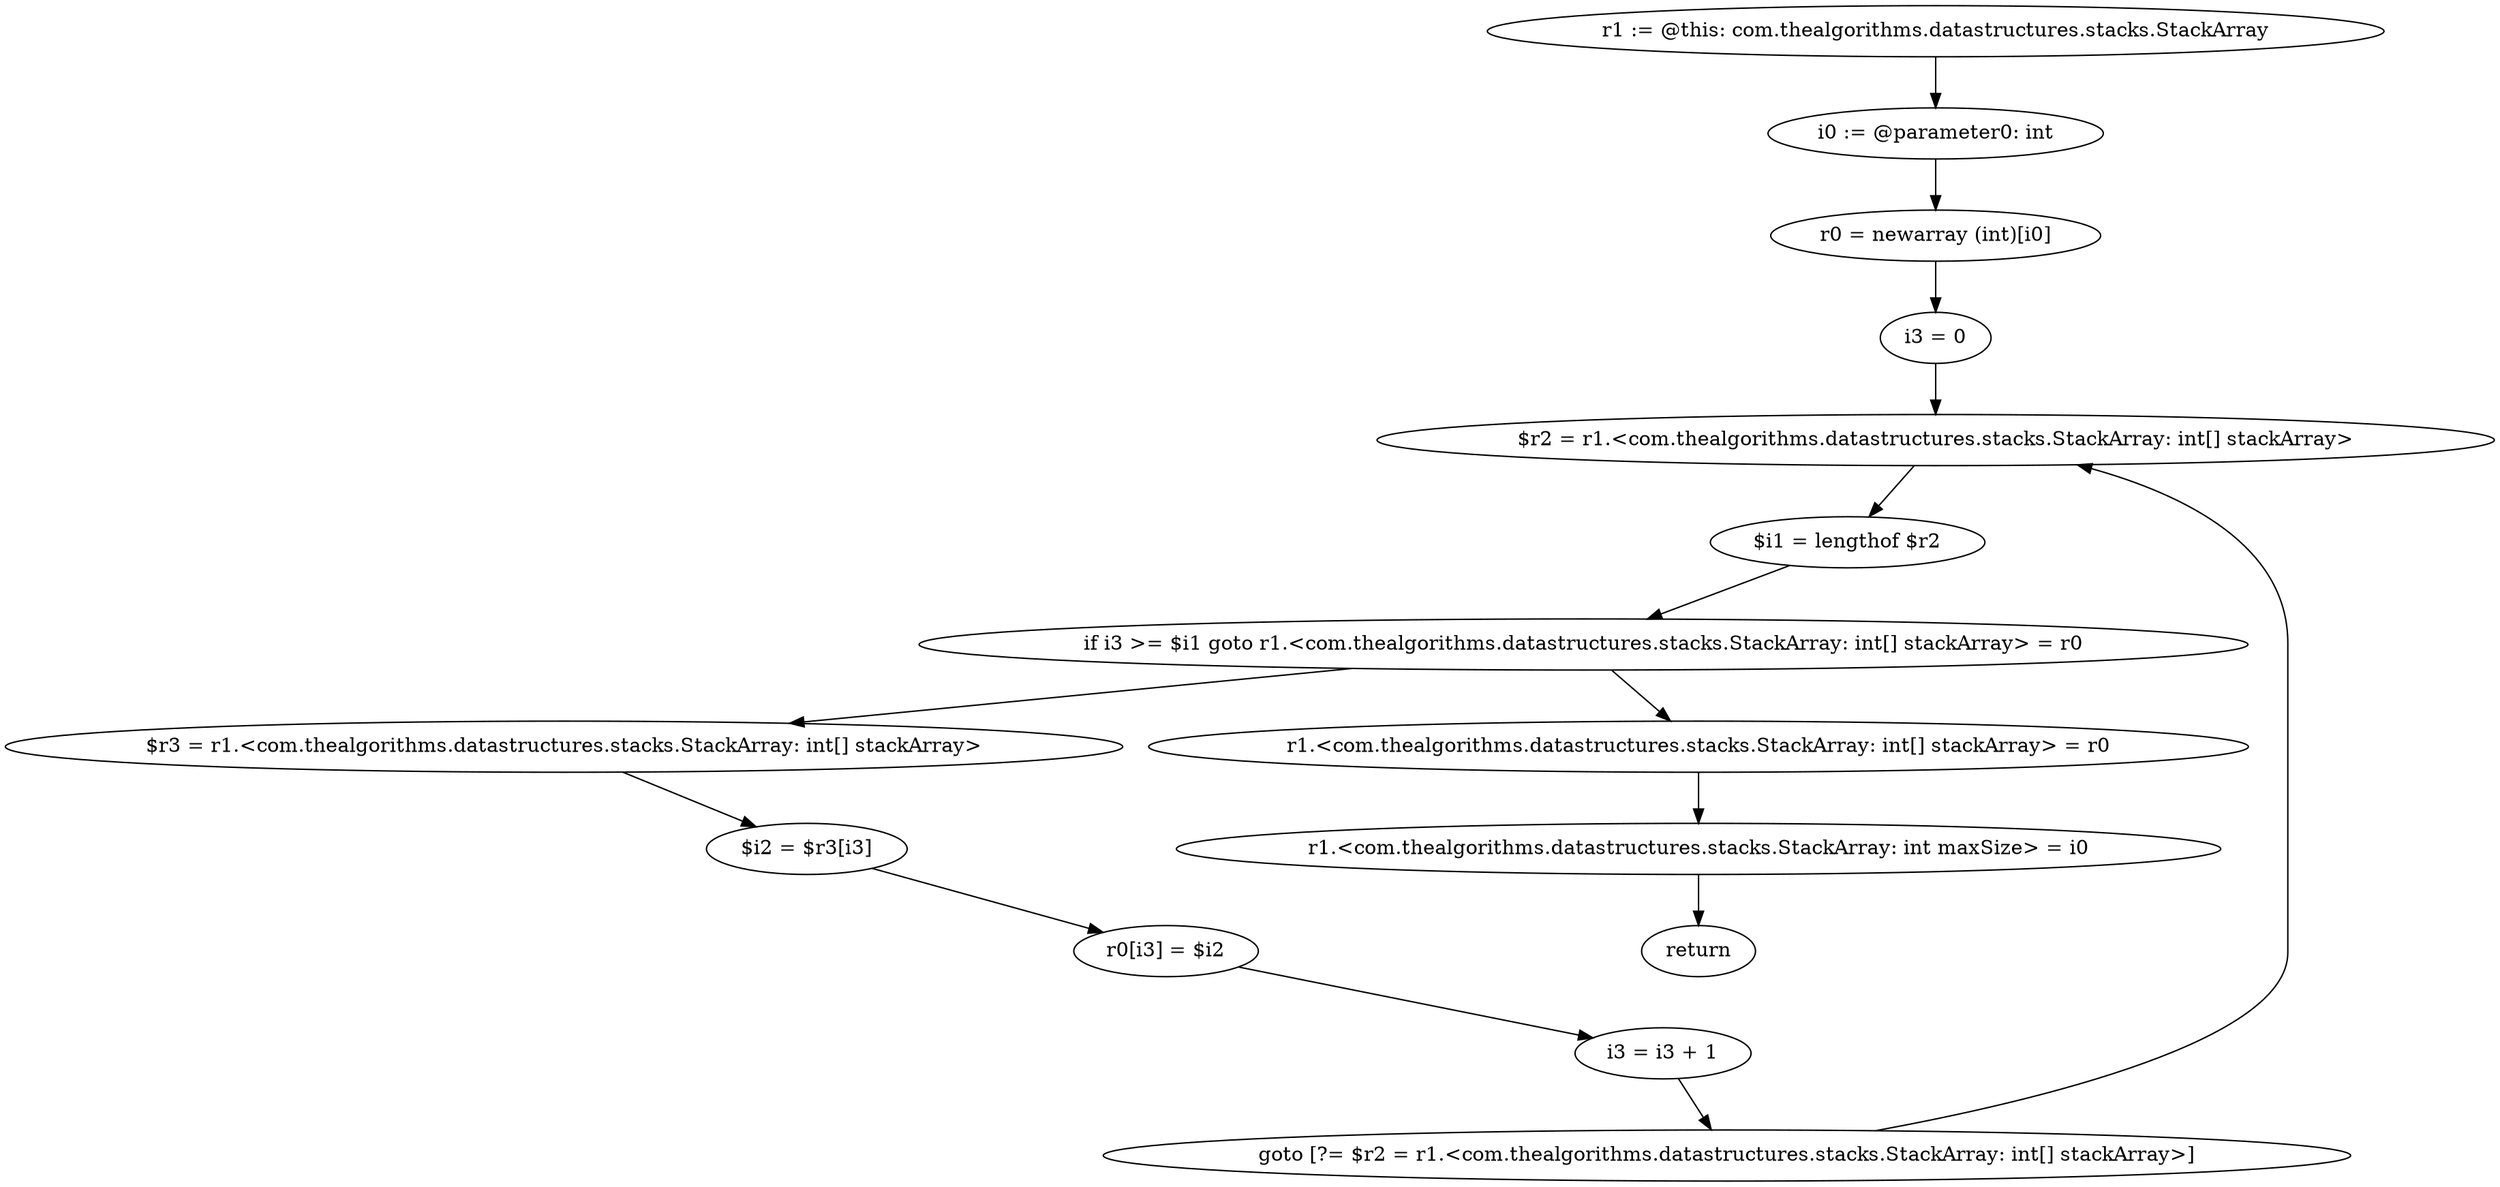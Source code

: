 digraph "unitGraph" {
    "r1 := @this: com.thealgorithms.datastructures.stacks.StackArray"
    "i0 := @parameter0: int"
    "r0 = newarray (int)[i0]"
    "i3 = 0"
    "$r2 = r1.<com.thealgorithms.datastructures.stacks.StackArray: int[] stackArray>"
    "$i1 = lengthof $r2"
    "if i3 >= $i1 goto r1.<com.thealgorithms.datastructures.stacks.StackArray: int[] stackArray> = r0"
    "$r3 = r1.<com.thealgorithms.datastructures.stacks.StackArray: int[] stackArray>"
    "$i2 = $r3[i3]"
    "r0[i3] = $i2"
    "i3 = i3 + 1"
    "goto [?= $r2 = r1.<com.thealgorithms.datastructures.stacks.StackArray: int[] stackArray>]"
    "r1.<com.thealgorithms.datastructures.stacks.StackArray: int[] stackArray> = r0"
    "r1.<com.thealgorithms.datastructures.stacks.StackArray: int maxSize> = i0"
    "return"
    "r1 := @this: com.thealgorithms.datastructures.stacks.StackArray"->"i0 := @parameter0: int";
    "i0 := @parameter0: int"->"r0 = newarray (int)[i0]";
    "r0 = newarray (int)[i0]"->"i3 = 0";
    "i3 = 0"->"$r2 = r1.<com.thealgorithms.datastructures.stacks.StackArray: int[] stackArray>";
    "$r2 = r1.<com.thealgorithms.datastructures.stacks.StackArray: int[] stackArray>"->"$i1 = lengthof $r2";
    "$i1 = lengthof $r2"->"if i3 >= $i1 goto r1.<com.thealgorithms.datastructures.stacks.StackArray: int[] stackArray> = r0";
    "if i3 >= $i1 goto r1.<com.thealgorithms.datastructures.stacks.StackArray: int[] stackArray> = r0"->"$r3 = r1.<com.thealgorithms.datastructures.stacks.StackArray: int[] stackArray>";
    "if i3 >= $i1 goto r1.<com.thealgorithms.datastructures.stacks.StackArray: int[] stackArray> = r0"->"r1.<com.thealgorithms.datastructures.stacks.StackArray: int[] stackArray> = r0";
    "$r3 = r1.<com.thealgorithms.datastructures.stacks.StackArray: int[] stackArray>"->"$i2 = $r3[i3]";
    "$i2 = $r3[i3]"->"r0[i3] = $i2";
    "r0[i3] = $i2"->"i3 = i3 + 1";
    "i3 = i3 + 1"->"goto [?= $r2 = r1.<com.thealgorithms.datastructures.stacks.StackArray: int[] stackArray>]";
    "goto [?= $r2 = r1.<com.thealgorithms.datastructures.stacks.StackArray: int[] stackArray>]"->"$r2 = r1.<com.thealgorithms.datastructures.stacks.StackArray: int[] stackArray>";
    "r1.<com.thealgorithms.datastructures.stacks.StackArray: int[] stackArray> = r0"->"r1.<com.thealgorithms.datastructures.stacks.StackArray: int maxSize> = i0";
    "r1.<com.thealgorithms.datastructures.stacks.StackArray: int maxSize> = i0"->"return";
}
